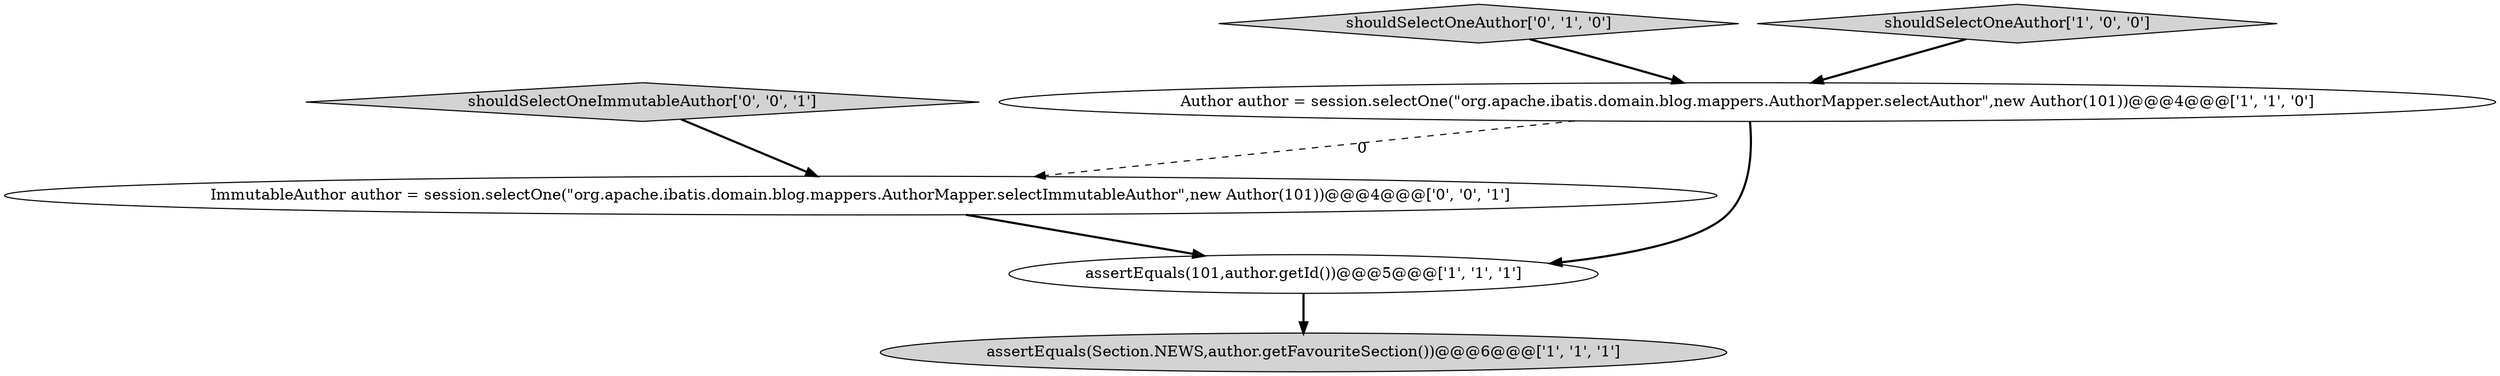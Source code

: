digraph {
3 [style = filled, label = "Author author = session.selectOne(\"org.apache.ibatis.domain.blog.mappers.AuthorMapper.selectAuthor\",new Author(101))@@@4@@@['1', '1', '0']", fillcolor = white, shape = ellipse image = "AAA0AAABBB1BBB"];
4 [style = filled, label = "shouldSelectOneAuthor['0', '1', '0']", fillcolor = lightgray, shape = diamond image = "AAA0AAABBB2BBB"];
1 [style = filled, label = "shouldSelectOneAuthor['1', '0', '0']", fillcolor = lightgray, shape = diamond image = "AAA0AAABBB1BBB"];
6 [style = filled, label = "shouldSelectOneImmutableAuthor['0', '0', '1']", fillcolor = lightgray, shape = diamond image = "AAA0AAABBB3BBB"];
5 [style = filled, label = "ImmutableAuthor author = session.selectOne(\"org.apache.ibatis.domain.blog.mappers.AuthorMapper.selectImmutableAuthor\",new Author(101))@@@4@@@['0', '0', '1']", fillcolor = white, shape = ellipse image = "AAA0AAABBB3BBB"];
2 [style = filled, label = "assertEquals(101,author.getId())@@@5@@@['1', '1', '1']", fillcolor = white, shape = ellipse image = "AAA0AAABBB1BBB"];
0 [style = filled, label = "assertEquals(Section.NEWS,author.getFavouriteSection())@@@6@@@['1', '1', '1']", fillcolor = lightgray, shape = ellipse image = "AAA0AAABBB1BBB"];
1->3 [style = bold, label=""];
3->5 [style = dashed, label="0"];
4->3 [style = bold, label=""];
6->5 [style = bold, label=""];
5->2 [style = bold, label=""];
2->0 [style = bold, label=""];
3->2 [style = bold, label=""];
}
